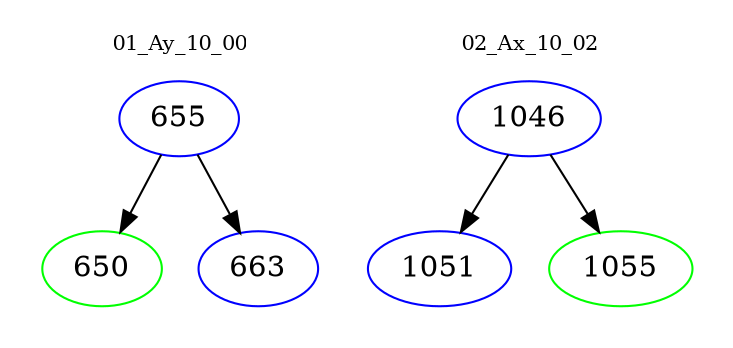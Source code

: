 digraph{
subgraph cluster_0 {
color = white
label = "01_Ay_10_00";
fontsize=10;
T0_655 [label="655", color="blue"]
T0_655 -> T0_650 [color="black"]
T0_650 [label="650", color="green"]
T0_655 -> T0_663 [color="black"]
T0_663 [label="663", color="blue"]
}
subgraph cluster_1 {
color = white
label = "02_Ax_10_02";
fontsize=10;
T1_1046 [label="1046", color="blue"]
T1_1046 -> T1_1051 [color="black"]
T1_1051 [label="1051", color="blue"]
T1_1046 -> T1_1055 [color="black"]
T1_1055 [label="1055", color="green"]
}
}
